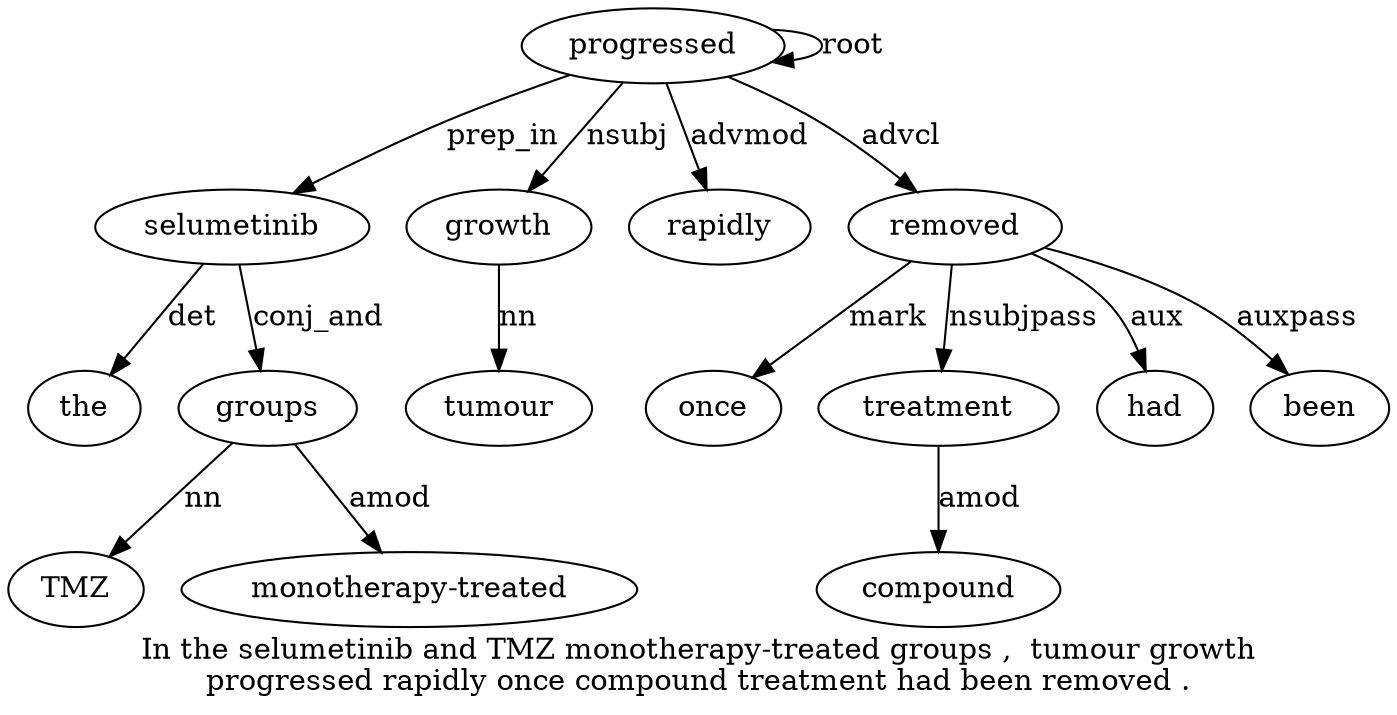 digraph "In the selumetinib and TMZ monotherapy-treated groups ,  tumour growth progressed rapidly once compound treatment had been removed ." {
label="In the selumetinib and TMZ monotherapy-treated groups ,  tumour growth
progressed rapidly once compound treatment had been removed .";
selumetinib3 [style=filled, fillcolor=white, label=selumetinib];
the2 [style=filled, fillcolor=white, label=the];
selumetinib3 -> the2  [label=det];
progressed11 [style=filled, fillcolor=white, label=progressed];
progressed11 -> selumetinib3  [label=prep_in];
groups7 [style=filled, fillcolor=white, label=groups];
TMZ5 [style=filled, fillcolor=white, label=TMZ];
groups7 -> TMZ5  [label=nn];
"monotherapy-treated6" [style=filled, fillcolor=white, label="monotherapy-treated"];
groups7 -> "monotherapy-treated6"  [label=amod];
selumetinib3 -> groups7  [label=conj_and];
growth10 [style=filled, fillcolor=white, label=growth];
tumour9 [style=filled, fillcolor=white, label=tumour];
growth10 -> tumour9  [label=nn];
progressed11 -> growth10  [label=nsubj];
progressed11 -> progressed11  [label=root];
rapidly12 [style=filled, fillcolor=white, label=rapidly];
progressed11 -> rapidly12  [label=advmod];
removed18 [style=filled, fillcolor=white, label=removed];
once13 [style=filled, fillcolor=white, label=once];
removed18 -> once13  [label=mark];
treatment15 [style=filled, fillcolor=white, label=treatment];
compound14 [style=filled, fillcolor=white, label=compound];
treatment15 -> compound14  [label=amod];
removed18 -> treatment15  [label=nsubjpass];
had16 [style=filled, fillcolor=white, label=had];
removed18 -> had16  [label=aux];
been17 [style=filled, fillcolor=white, label=been];
removed18 -> been17  [label=auxpass];
progressed11 -> removed18  [label=advcl];
}
